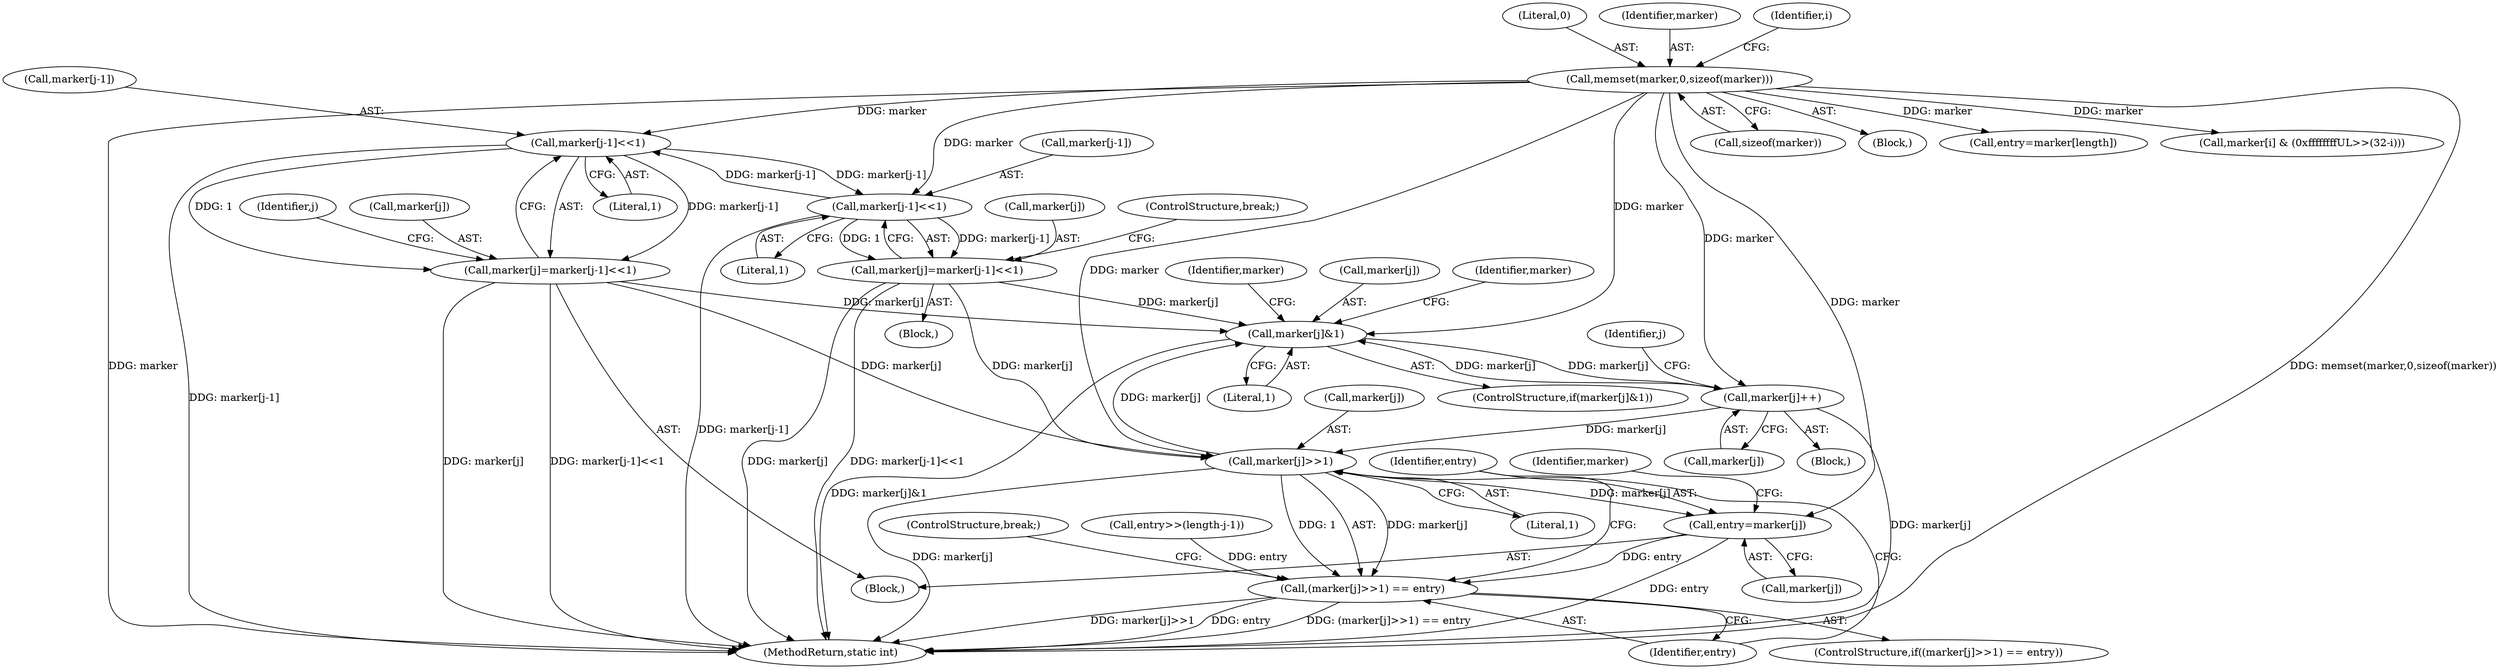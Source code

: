 digraph "0_Android_eeb4e45d5683f88488c083ecf142dc89bc3f0b47_0@array" {
"1000424" [label="(Call,marker[j-1]<<1)"];
"1000383" [label="(Call,marker[j-1]<<1)"];
"1000143" [label="(Call,memset(marker,0,sizeof(marker)))"];
"1000424" [label="(Call,marker[j-1]<<1)"];
"1000379" [label="(Call,marker[j]=marker[j-1]<<1)"];
"1000373" [label="(Call,marker[j]&1)"];
"1000391" [label="(Call,marker[j]++)"];
"1000408" [label="(Call,marker[j]>>1)"];
"1000407" [label="(Call,(marker[j]>>1) == entry)"];
"1000415" [label="(Call,entry=marker[j])"];
"1000420" [label="(Call,marker[j]=marker[j-1]<<1)"];
"1000145" [label="(Literal,0)"];
"1000420" [label="(Call,marker[j]=marker[j-1]<<1)"];
"1000146" [label="(Call,sizeof(marker))"];
"1000142" [label="(Block,)"];
"1000416" [label="(Identifier,entry)"];
"1000464" [label="(MethodReturn,static int)"];
"1000181" [label="(Call,entry=marker[length])"];
"1000412" [label="(Literal,1)"];
"1000413" [label="(Identifier,entry)"];
"1000144" [label="(Identifier,marker)"];
"1000373" [label="(Call,marker[j]&1)"];
"1000377" [label="(Literal,1)"];
"1000383" [label="(Call,marker[j-1]<<1)"];
"1000150" [label="(Identifier,i)"];
"1000450" [label="(Call,marker[i] & (0xffffffffUL>>(32-i)))"];
"1000381" [label="(Identifier,marker)"];
"1000430" [label="(Literal,1)"];
"1000406" [label="(ControlStructure,if((marker[j]>>1) == entry))"];
"1000380" [label="(Call,marker[j])"];
"1000424" [label="(Call,marker[j-1]<<1)"];
"1000371" [label="(Block,)"];
"1000408" [label="(Call,marker[j]>>1)"];
"1000405" [label="(Identifier,j)"];
"1000374" [label="(Call,marker[j])"];
"1000379" [label="(Call,marker[j]=marker[j-1]<<1)"];
"1000432" [label="(ControlStructure,break;)"];
"1000417" [label="(Call,marker[j])"];
"1000407" [label="(Call,(marker[j]>>1) == entry)"];
"1000143" [label="(Call,memset(marker,0,sizeof(marker)))"];
"1000320" [label="(Call,entry>>(length-j-1))"];
"1000422" [label="(Identifier,marker)"];
"1000425" [label="(Call,marker[j-1])"];
"1000378" [label="(Block,)"];
"1000372" [label="(ControlStructure,if(marker[j]&1))"];
"1000390" [label="(ControlStructure,break;)"];
"1000393" [label="(Identifier,marker)"];
"1000392" [label="(Call,marker[j])"];
"1000409" [label="(Call,marker[j])"];
"1000421" [label="(Call,marker[j])"];
"1000415" [label="(Call,entry=marker[j])"];
"1000370" [label="(Identifier,j)"];
"1000414" [label="(Block,)"];
"1000384" [label="(Call,marker[j-1])"];
"1000391" [label="(Call,marker[j]++)"];
"1000389" [label="(Literal,1)"];
"1000424" -> "1000420"  [label="AST: "];
"1000424" -> "1000430"  [label="CFG: "];
"1000425" -> "1000424"  [label="AST: "];
"1000430" -> "1000424"  [label="AST: "];
"1000420" -> "1000424"  [label="CFG: "];
"1000424" -> "1000464"  [label="DDG: marker[j-1]"];
"1000424" -> "1000383"  [label="DDG: marker[j-1]"];
"1000424" -> "1000420"  [label="DDG: marker[j-1]"];
"1000424" -> "1000420"  [label="DDG: 1"];
"1000383" -> "1000424"  [label="DDG: marker[j-1]"];
"1000143" -> "1000424"  [label="DDG: marker"];
"1000383" -> "1000379"  [label="AST: "];
"1000383" -> "1000389"  [label="CFG: "];
"1000384" -> "1000383"  [label="AST: "];
"1000389" -> "1000383"  [label="AST: "];
"1000379" -> "1000383"  [label="CFG: "];
"1000383" -> "1000464"  [label="DDG: marker[j-1]"];
"1000383" -> "1000379"  [label="DDG: marker[j-1]"];
"1000383" -> "1000379"  [label="DDG: 1"];
"1000143" -> "1000383"  [label="DDG: marker"];
"1000143" -> "1000142"  [label="AST: "];
"1000143" -> "1000146"  [label="CFG: "];
"1000144" -> "1000143"  [label="AST: "];
"1000145" -> "1000143"  [label="AST: "];
"1000146" -> "1000143"  [label="AST: "];
"1000150" -> "1000143"  [label="CFG: "];
"1000143" -> "1000464"  [label="DDG: marker"];
"1000143" -> "1000464"  [label="DDG: memset(marker,0,sizeof(marker))"];
"1000143" -> "1000181"  [label="DDG: marker"];
"1000143" -> "1000373"  [label="DDG: marker"];
"1000143" -> "1000391"  [label="DDG: marker"];
"1000143" -> "1000408"  [label="DDG: marker"];
"1000143" -> "1000415"  [label="DDG: marker"];
"1000143" -> "1000450"  [label="DDG: marker"];
"1000379" -> "1000378"  [label="AST: "];
"1000380" -> "1000379"  [label="AST: "];
"1000390" -> "1000379"  [label="CFG: "];
"1000379" -> "1000464"  [label="DDG: marker[j-1]<<1"];
"1000379" -> "1000464"  [label="DDG: marker[j]"];
"1000379" -> "1000373"  [label="DDG: marker[j]"];
"1000379" -> "1000408"  [label="DDG: marker[j]"];
"1000373" -> "1000372"  [label="AST: "];
"1000373" -> "1000377"  [label="CFG: "];
"1000374" -> "1000373"  [label="AST: "];
"1000377" -> "1000373"  [label="AST: "];
"1000381" -> "1000373"  [label="CFG: "];
"1000393" -> "1000373"  [label="CFG: "];
"1000373" -> "1000464"  [label="DDG: marker[j]&1"];
"1000408" -> "1000373"  [label="DDG: marker[j]"];
"1000391" -> "1000373"  [label="DDG: marker[j]"];
"1000420" -> "1000373"  [label="DDG: marker[j]"];
"1000373" -> "1000391"  [label="DDG: marker[j]"];
"1000391" -> "1000371"  [label="AST: "];
"1000391" -> "1000392"  [label="CFG: "];
"1000392" -> "1000391"  [label="AST: "];
"1000370" -> "1000391"  [label="CFG: "];
"1000391" -> "1000464"  [label="DDG: marker[j]"];
"1000391" -> "1000408"  [label="DDG: marker[j]"];
"1000408" -> "1000407"  [label="AST: "];
"1000408" -> "1000412"  [label="CFG: "];
"1000409" -> "1000408"  [label="AST: "];
"1000412" -> "1000408"  [label="AST: "];
"1000413" -> "1000408"  [label="CFG: "];
"1000408" -> "1000464"  [label="DDG: marker[j]"];
"1000408" -> "1000407"  [label="DDG: marker[j]"];
"1000408" -> "1000407"  [label="DDG: 1"];
"1000420" -> "1000408"  [label="DDG: marker[j]"];
"1000408" -> "1000415"  [label="DDG: marker[j]"];
"1000407" -> "1000406"  [label="AST: "];
"1000407" -> "1000413"  [label="CFG: "];
"1000413" -> "1000407"  [label="AST: "];
"1000416" -> "1000407"  [label="CFG: "];
"1000432" -> "1000407"  [label="CFG: "];
"1000407" -> "1000464"  [label="DDG: (marker[j]>>1) == entry"];
"1000407" -> "1000464"  [label="DDG: marker[j]>>1"];
"1000407" -> "1000464"  [label="DDG: entry"];
"1000415" -> "1000407"  [label="DDG: entry"];
"1000320" -> "1000407"  [label="DDG: entry"];
"1000415" -> "1000414"  [label="AST: "];
"1000415" -> "1000417"  [label="CFG: "];
"1000416" -> "1000415"  [label="AST: "];
"1000417" -> "1000415"  [label="AST: "];
"1000422" -> "1000415"  [label="CFG: "];
"1000415" -> "1000464"  [label="DDG: entry"];
"1000420" -> "1000414"  [label="AST: "];
"1000421" -> "1000420"  [label="AST: "];
"1000405" -> "1000420"  [label="CFG: "];
"1000420" -> "1000464"  [label="DDG: marker[j-1]<<1"];
"1000420" -> "1000464"  [label="DDG: marker[j]"];
}
